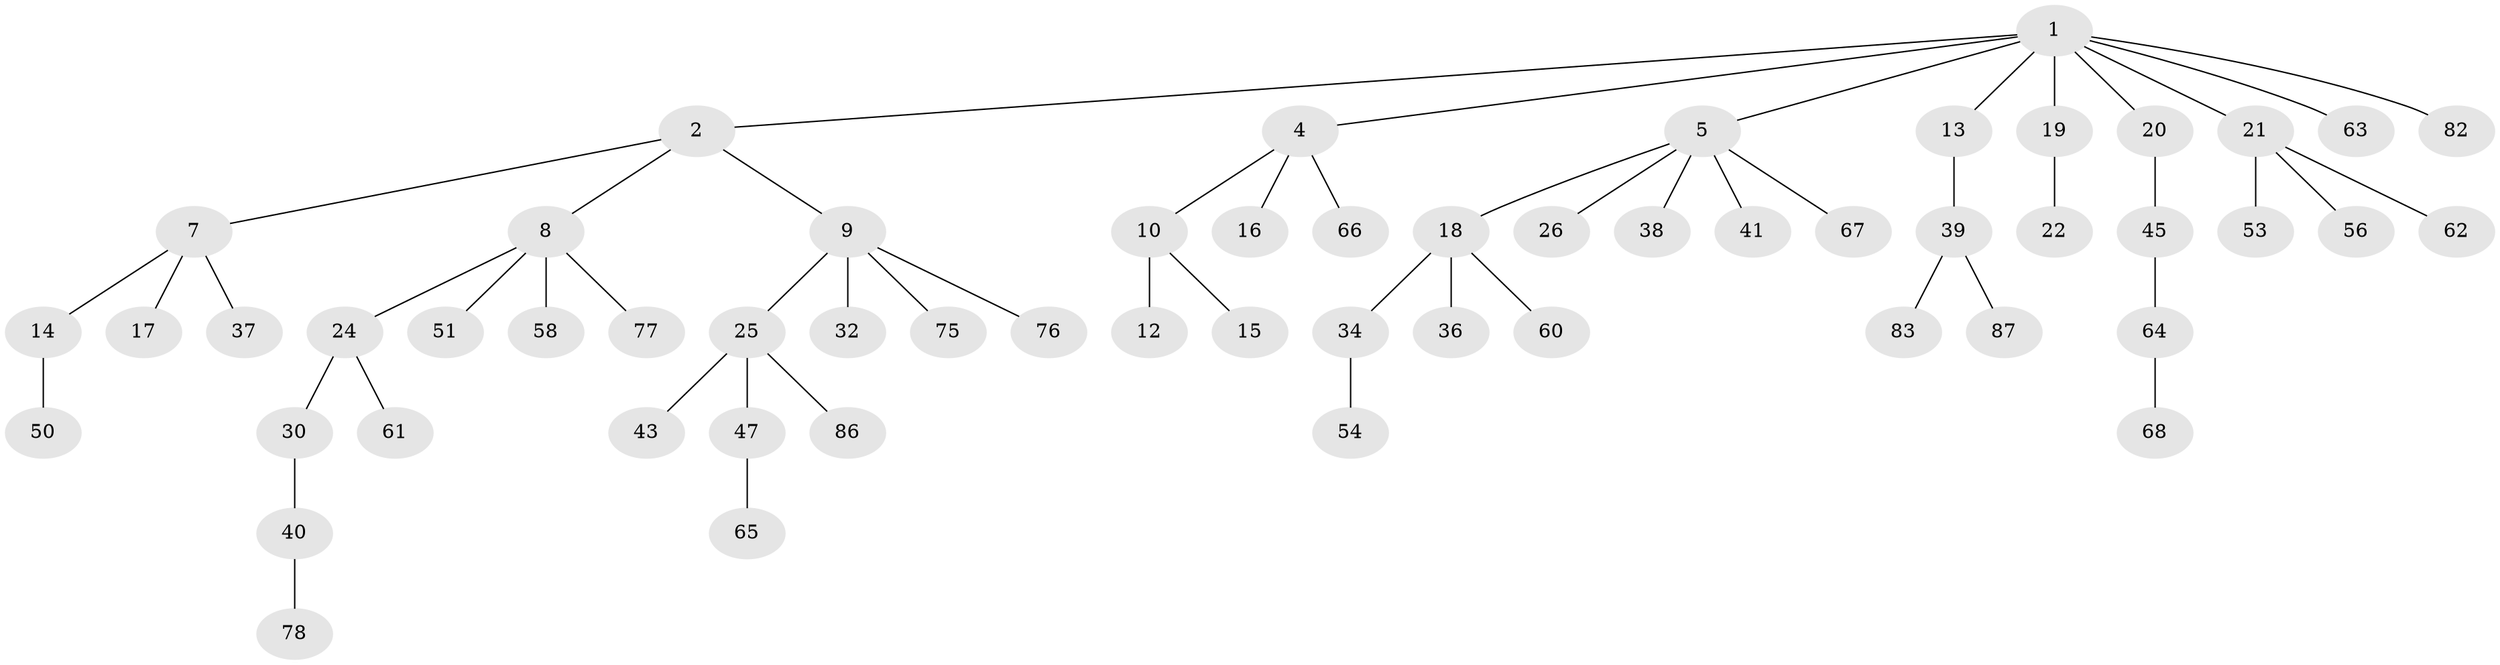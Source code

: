 // Generated by graph-tools (version 1.1) at 2025/24/03/03/25 07:24:08]
// undirected, 57 vertices, 56 edges
graph export_dot {
graph [start="1"]
  node [color=gray90,style=filled];
  1 [super="+3"];
  2 [super="+35"];
  4 [super="+33"];
  5 [super="+6"];
  7 [super="+80"];
  8 [super="+69"];
  9 [super="+28"];
  10 [super="+11"];
  12 [super="+23"];
  13;
  14 [super="+48"];
  15;
  16 [super="+31"];
  17;
  18 [super="+49"];
  19 [super="+29"];
  20 [super="+79"];
  21 [super="+57"];
  22;
  24 [super="+27"];
  25 [super="+55"];
  26;
  30 [super="+42"];
  32;
  34 [super="+74"];
  36 [super="+73"];
  37 [super="+44"];
  38 [super="+70"];
  39 [super="+81"];
  40 [super="+72"];
  41;
  43 [super="+46"];
  45 [super="+59"];
  47 [super="+52"];
  50;
  51;
  53;
  54;
  56 [super="+88"];
  58;
  60;
  61;
  62;
  63;
  64 [super="+71"];
  65;
  66;
  67;
  68;
  75 [super="+85"];
  76;
  77;
  78;
  82;
  83 [super="+84"];
  86;
  87;
  1 -- 2;
  1 -- 4;
  1 -- 5;
  1 -- 13;
  1 -- 21;
  1 -- 82;
  1 -- 19;
  1 -- 20;
  1 -- 63;
  2 -- 7;
  2 -- 8;
  2 -- 9;
  4 -- 10;
  4 -- 16;
  4 -- 66;
  5 -- 26;
  5 -- 67;
  5 -- 41;
  5 -- 18;
  5 -- 38;
  7 -- 14;
  7 -- 17;
  7 -- 37;
  8 -- 24;
  8 -- 51;
  8 -- 58;
  8 -- 77;
  9 -- 25;
  9 -- 32;
  9 -- 76;
  9 -- 75;
  10 -- 12;
  10 -- 15;
  13 -- 39;
  14 -- 50;
  18 -- 34;
  18 -- 36;
  18 -- 60;
  19 -- 22;
  20 -- 45;
  21 -- 53;
  21 -- 56;
  21 -- 62;
  24 -- 61;
  24 -- 30;
  25 -- 43;
  25 -- 47;
  25 -- 86;
  30 -- 40;
  34 -- 54;
  39 -- 87;
  39 -- 83;
  40 -- 78;
  45 -- 64;
  47 -- 65;
  64 -- 68;
}
